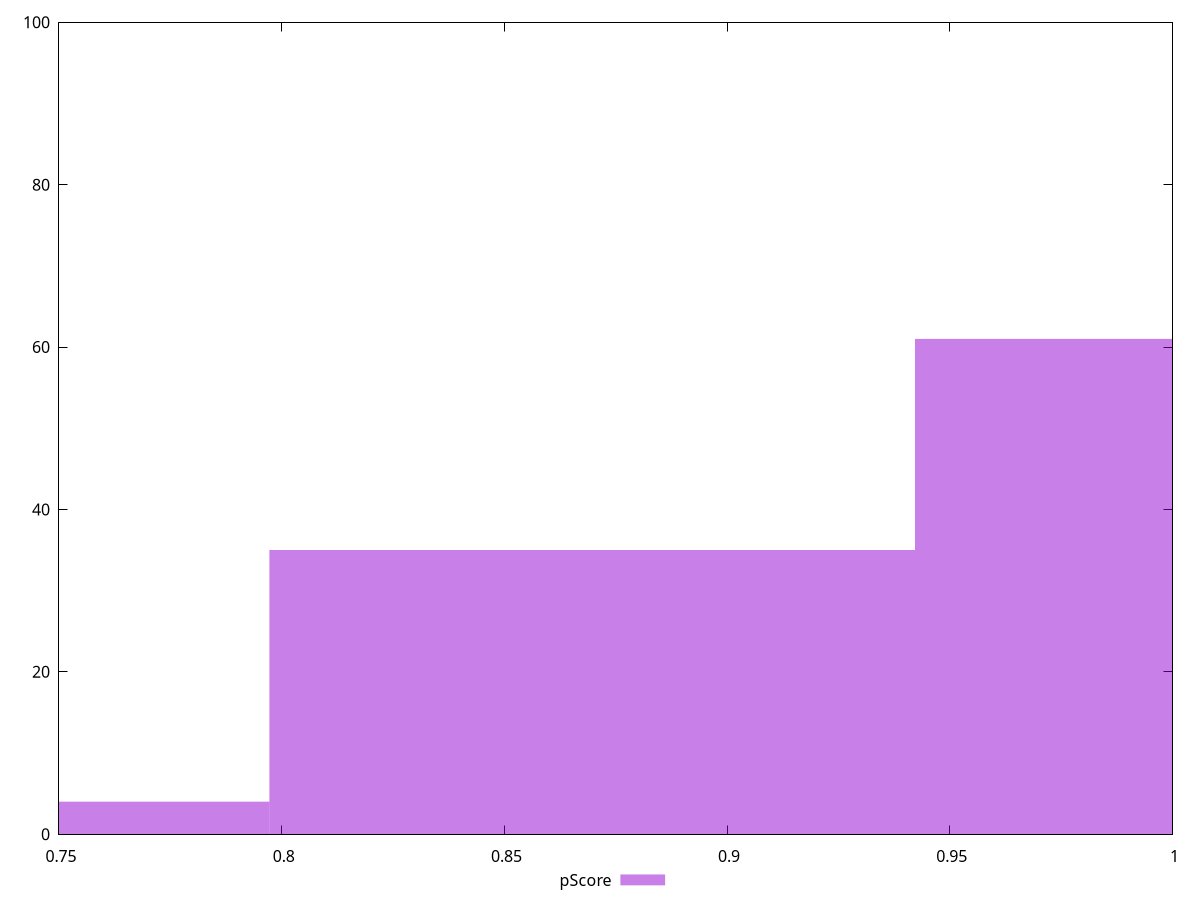 reset

$pScore <<EOF
0.8697117773317751 35
1.0146637402204044 61
0.724759814443146 4
EOF

set key outside below
set boxwidth 0.1449519628886292
set xrange [0.75:1]
set yrange [0:100]
set trange [0:100]
set style fill transparent solid 0.5 noborder
set terminal svg size 640, 490 enhanced background rgb 'white'
set output "report_00009_2021-02-08T22-37-41.559Z/unminified-javascript/samples/pages+cached+noadtech+nomedia+nocss/pScore/histogram.svg"

plot $pScore title "pScore" with boxes

reset
